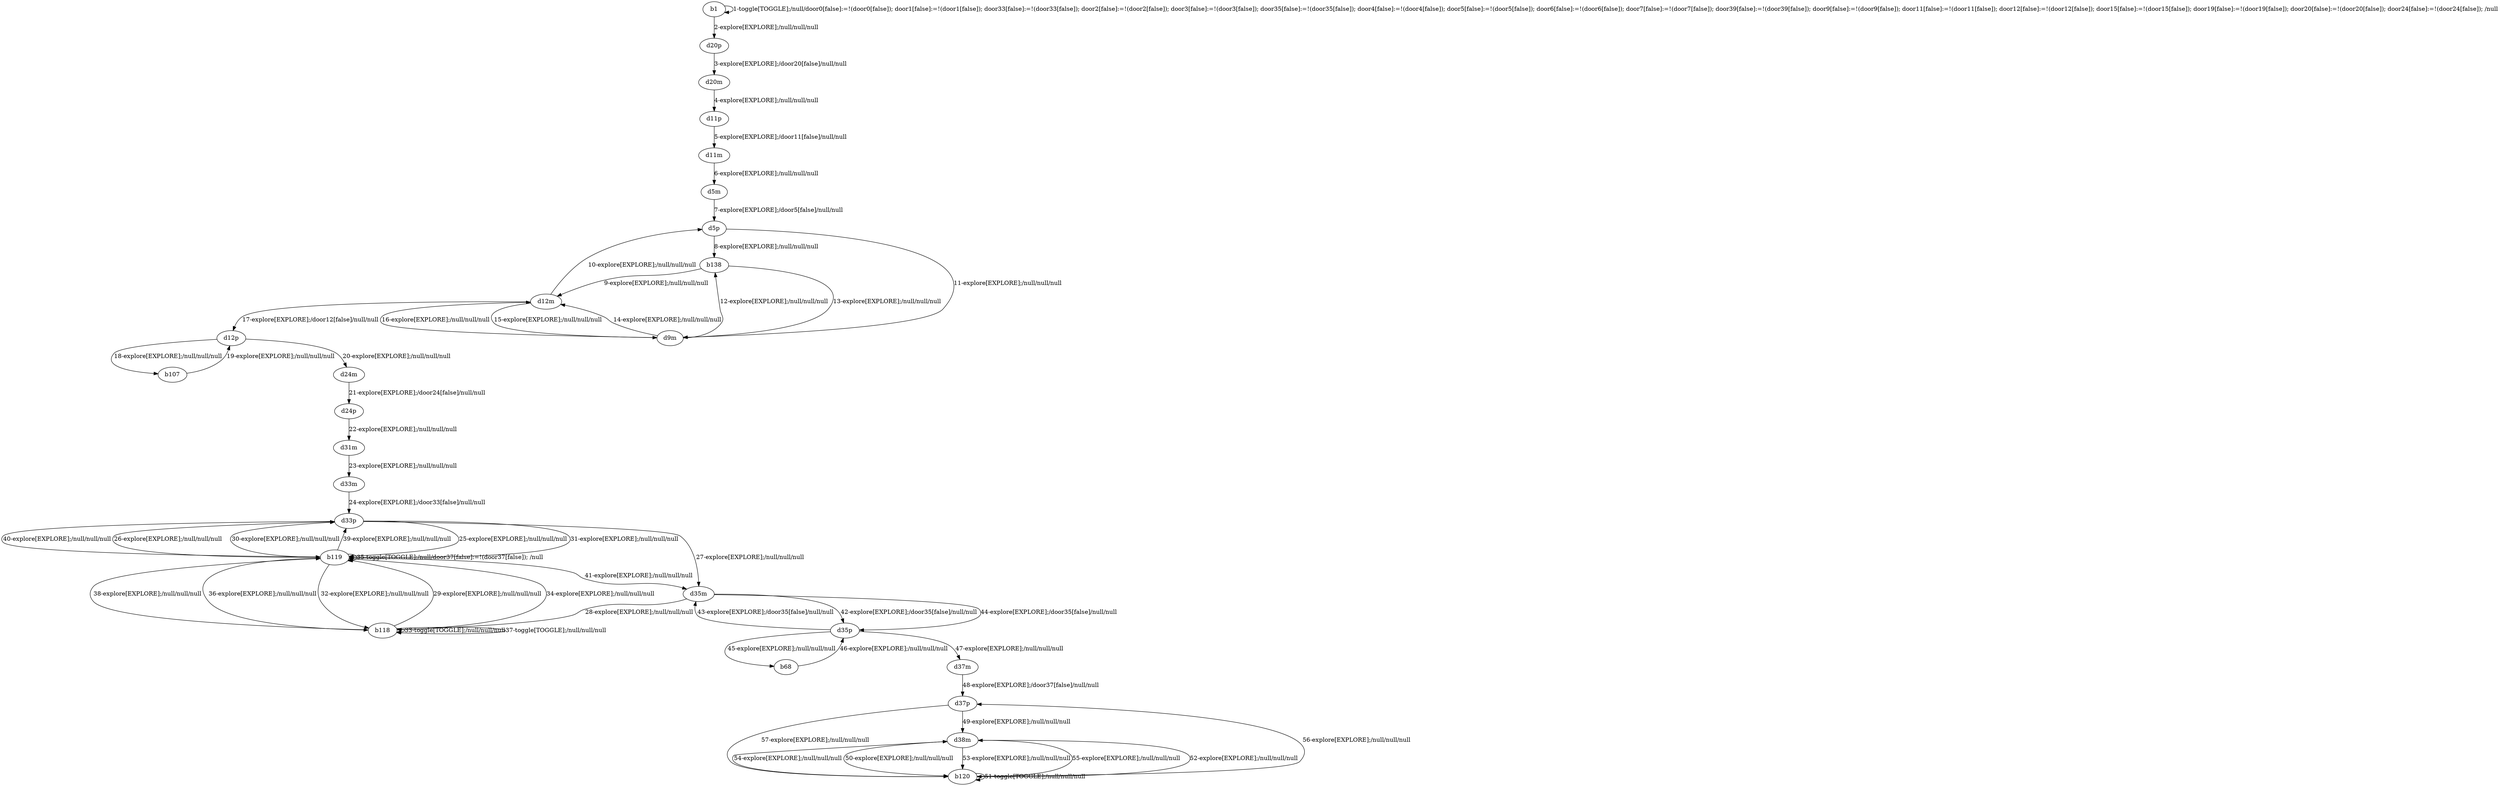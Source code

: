 # Total number of goals covered by this test: 5
# b120 --> d38m
# b120 --> d37p
# b120 --> b120
# d38m --> b120
# d37p --> b120

digraph g {
"b1" -> "b1" [label = "1-toggle[TOGGLE];/null/door0[false]:=!(door0[false]); door1[false]:=!(door1[false]); door33[false]:=!(door33[false]); door2[false]:=!(door2[false]); door3[false]:=!(door3[false]); door35[false]:=!(door35[false]); door4[false]:=!(door4[false]); door5[false]:=!(door5[false]); door6[false]:=!(door6[false]); door7[false]:=!(door7[false]); door39[false]:=!(door39[false]); door9[false]:=!(door9[false]); door11[false]:=!(door11[false]); door12[false]:=!(door12[false]); door15[false]:=!(door15[false]); door19[false]:=!(door19[false]); door20[false]:=!(door20[false]); door24[false]:=!(door24[false]); /null"];
"b1" -> "d20p" [label = "2-explore[EXPLORE];/null/null/null"];
"d20p" -> "d20m" [label = "3-explore[EXPLORE];/door20[false]/null/null"];
"d20m" -> "d11p" [label = "4-explore[EXPLORE];/null/null/null"];
"d11p" -> "d11m" [label = "5-explore[EXPLORE];/door11[false]/null/null"];
"d11m" -> "d5m" [label = "6-explore[EXPLORE];/null/null/null"];
"d5m" -> "d5p" [label = "7-explore[EXPLORE];/door5[false]/null/null"];
"d5p" -> "b138" [label = "8-explore[EXPLORE];/null/null/null"];
"b138" -> "d12m" [label = "9-explore[EXPLORE];/null/null/null"];
"d12m" -> "d5p" [label = "10-explore[EXPLORE];/null/null/null"];
"d5p" -> "d9m" [label = "11-explore[EXPLORE];/null/null/null"];
"d9m" -> "b138" [label = "12-explore[EXPLORE];/null/null/null"];
"b138" -> "d9m" [label = "13-explore[EXPLORE];/null/null/null"];
"d9m" -> "d12m" [label = "14-explore[EXPLORE];/null/null/null"];
"d12m" -> "d9m" [label = "15-explore[EXPLORE];/null/null/null"];
"d9m" -> "d12m" [label = "16-explore[EXPLORE];/null/null/null"];
"d12m" -> "d12p" [label = "17-explore[EXPLORE];/door12[false]/null/null"];
"d12p" -> "b107" [label = "18-explore[EXPLORE];/null/null/null"];
"b107" -> "d12p" [label = "19-explore[EXPLORE];/null/null/null"];
"d12p" -> "d24m" [label = "20-explore[EXPLORE];/null/null/null"];
"d24m" -> "d24p" [label = "21-explore[EXPLORE];/door24[false]/null/null"];
"d24p" -> "d31m" [label = "22-explore[EXPLORE];/null/null/null"];
"d31m" -> "d33m" [label = "23-explore[EXPLORE];/null/null/null"];
"d33m" -> "d33p" [label = "24-explore[EXPLORE];/door33[false]/null/null"];
"d33p" -> "b119" [label = "25-explore[EXPLORE];/null/null/null"];
"b119" -> "d33p" [label = "26-explore[EXPLORE];/null/null/null"];
"d33p" -> "d35m" [label = "27-explore[EXPLORE];/null/null/null"];
"d35m" -> "b118" [label = "28-explore[EXPLORE];/null/null/null"];
"b118" -> "b119" [label = "29-explore[EXPLORE];/null/null/null"];
"b119" -> "d33p" [label = "30-explore[EXPLORE];/null/null/null"];
"d33p" -> "b119" [label = "31-explore[EXPLORE];/null/null/null"];
"b119" -> "b118" [label = "32-explore[EXPLORE];/null/null/null"];
"b118" -> "b118" [label = "33-toggle[TOGGLE];/null/null/null"];
"b118" -> "b119" [label = "34-explore[EXPLORE];/null/null/null"];
"b119" -> "b119" [label = "35-toggle[TOGGLE];/null/door37[false]:=!(door37[false]); /null"];
"b119" -> "b118" [label = "36-explore[EXPLORE];/null/null/null"];
"b118" -> "b118" [label = "37-toggle[TOGGLE];/null/null/null"];
"b118" -> "b119" [label = "38-explore[EXPLORE];/null/null/null"];
"b119" -> "d33p" [label = "39-explore[EXPLORE];/null/null/null"];
"d33p" -> "b119" [label = "40-explore[EXPLORE];/null/null/null"];
"b119" -> "d35m" [label = "41-explore[EXPLORE];/null/null/null"];
"d35m" -> "d35p" [label = "42-explore[EXPLORE];/door35[false]/null/null"];
"d35p" -> "d35m" [label = "43-explore[EXPLORE];/door35[false]/null/null"];
"d35m" -> "d35p" [label = "44-explore[EXPLORE];/door35[false]/null/null"];
"d35p" -> "b68" [label = "45-explore[EXPLORE];/null/null/null"];
"b68" -> "d35p" [label = "46-explore[EXPLORE];/null/null/null"];
"d35p" -> "d37m" [label = "47-explore[EXPLORE];/null/null/null"];
"d37m" -> "d37p" [label = "48-explore[EXPLORE];/door37[false]/null/null"];
"d37p" -> "d38m" [label = "49-explore[EXPLORE];/null/null/null"];
"d38m" -> "b120" [label = "50-explore[EXPLORE];/null/null/null"];
"b120" -> "b120" [label = "51-toggle[TOGGLE];/null/null/null"];
"b120" -> "d38m" [label = "52-explore[EXPLORE];/null/null/null"];
"d38m" -> "b120" [label = "53-explore[EXPLORE];/null/null/null"];
"b120" -> "d38m" [label = "54-explore[EXPLORE];/null/null/null"];
"d38m" -> "b120" [label = "55-explore[EXPLORE];/null/null/null"];
"b120" -> "d37p" [label = "56-explore[EXPLORE];/null/null/null"];
"d37p" -> "b120" [label = "57-explore[EXPLORE];/null/null/null"];
}